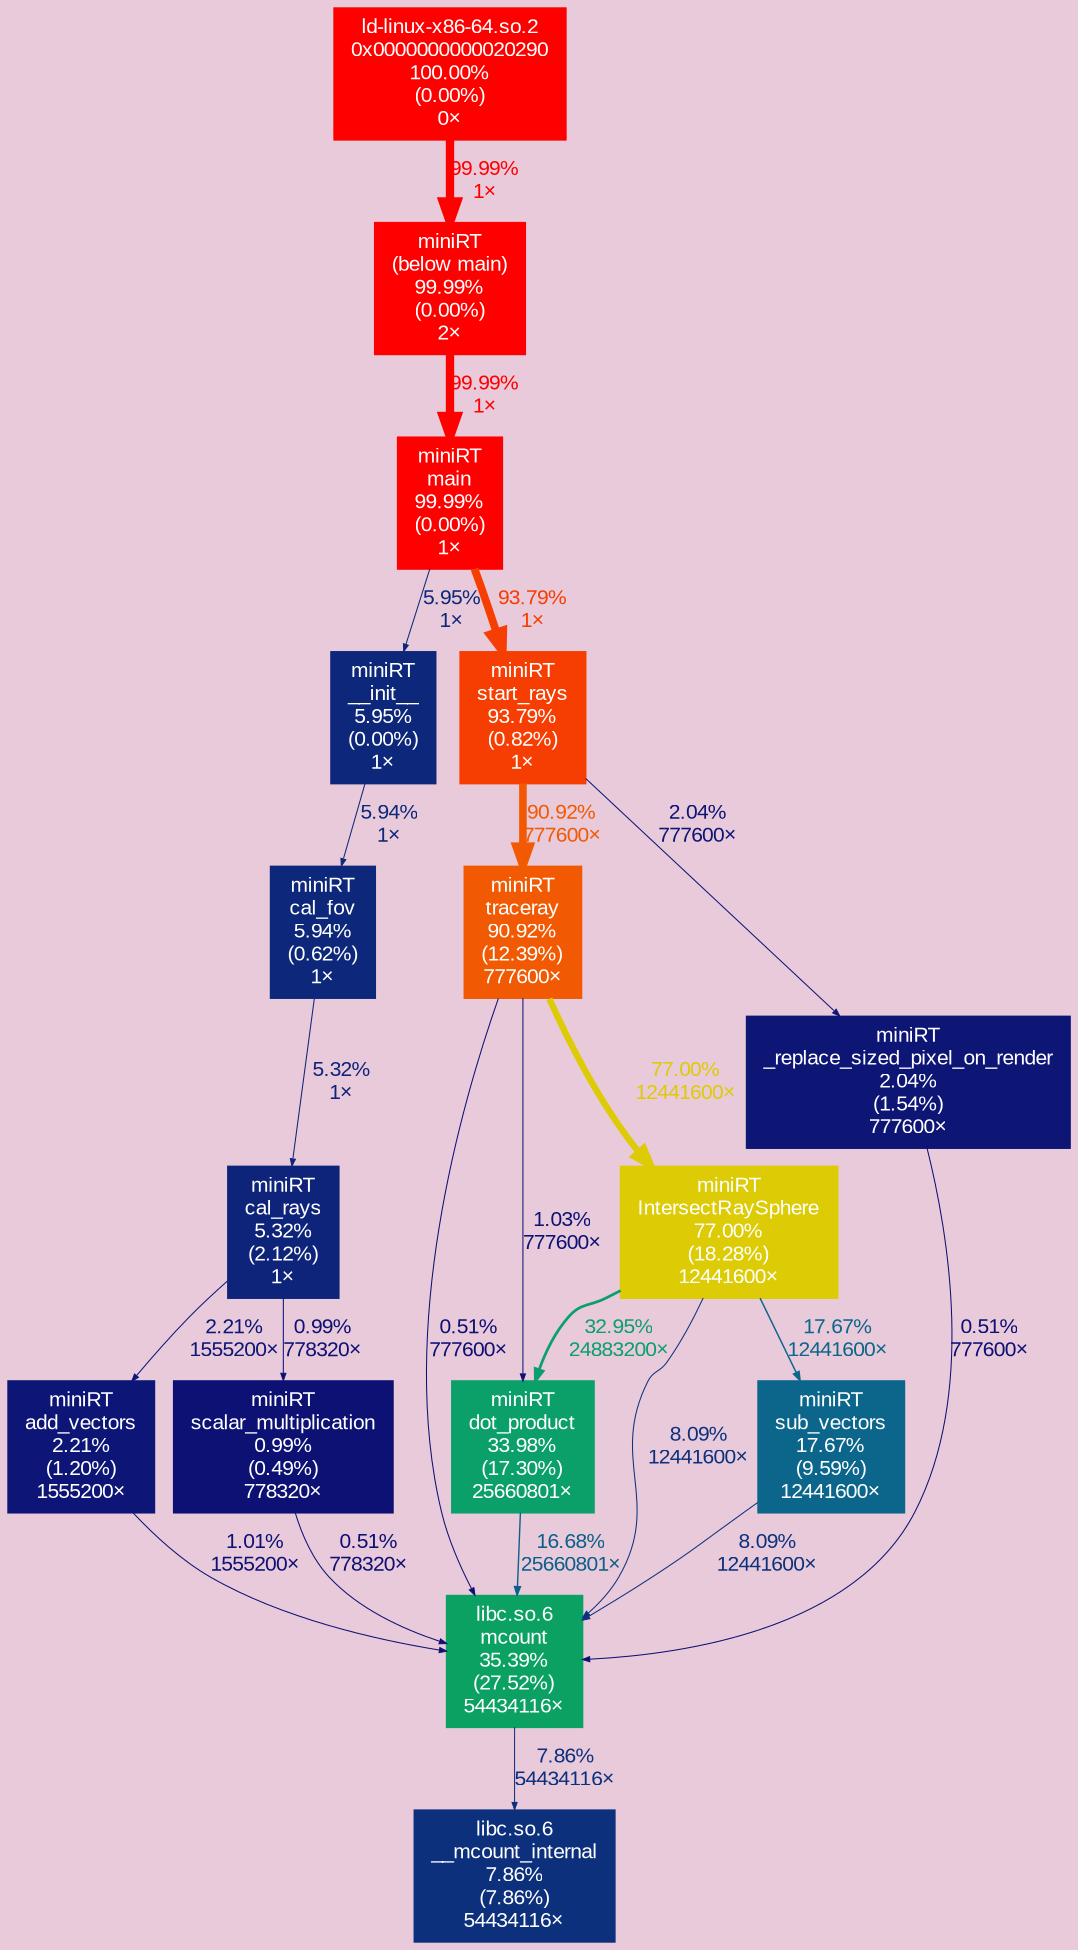 digraph {
	tooltip=" "
	bgcolor="#E8CADB"
	graph [fontname=Arial, nodesep=0.125, ranksep=0.25];
	node [fontcolor=white, fontname=Arial, height=0, shape=box, style=filled, width=0];
	edge [fontname=Arial];
	"(below main)" [color="#ff0000", fontcolor="#ffffff", fontsize="10.00", label="miniRT\n(below main)\n99.99%\n(0.00%)\n2×"];
	"(below main)" -> main [arrowsize="1.00", color="#ff0000", fontcolor="#ff0000", fontsize="10.00", label="99.99%\n1×", labeldistance="4.00", penwidth="4.00"];
	"0x0000000000020290" [color="#ff0000", fontcolor="#ffffff", fontsize="10.00", label="ld-linux-x86-64.so.2\n0x0000000000020290\n100.00%\n(0.00%)\n0×"];
	"0x0000000000020290" -> "(below main)" [arrowsize="1.00", color="#ff0000", fontcolor="#ff0000", fontsize="10.00", label="99.99%\n1×", labeldistance="4.00", penwidth="4.00"];
	IntersectRaySphere [color="#dccb05", fontcolor="#ffffff", fontsize="10.00", label="miniRT\nIntersectRaySphere\n77.00%\n(18.28%)\n12441600×"];
	IntersectRaySphere -> "dot_product" [arrowsize="0.57", color="#0b9e6f", fontcolor="#0b9e6f", fontsize="10.00", label="32.95%\n24883200×", labeldistance="1.32", penwidth="1.32"];
	IntersectRaySphere -> mcount [arrowsize="0.35", color="#0d317d", fontcolor="#0d317d", fontsize="10.00", label="8.09%\n12441600×", labeldistance="0.50", penwidth="0.50"];
	IntersectRaySphere -> "sub_vectors" [arrowsize="0.42", color="#0c658a", fontcolor="#0c658a", fontsize="10.00", label="17.67%\n12441600×", labeldistance="0.71", penwidth="0.71"];
	"__init__" [color="#0d277a", fontcolor="#ffffff", fontsize="10.00", label="miniRT\n__init__\n5.95%\n(0.00%)\n1×"];
	"__init__" -> "cal_fov" [arrowsize="0.35", color="#0d277a", fontcolor="#0d277a", fontsize="10.00", label="5.94%\n1×", labeldistance="0.50", penwidth="0.50"];
	"__mcount_internal" [color="#0d307d", fontcolor="#ffffff", fontsize="10.00", label="libc.so.6\n__mcount_internal\n7.86%\n(7.86%)\n54434116×"];
	"_replace_sized_pixel_on_render" [color="#0d1575", fontcolor="#ffffff", fontsize="10.00", label="miniRT\n_replace_sized_pixel_on_render\n2.04%\n(1.54%)\n777600×"];
	"_replace_sized_pixel_on_render" -> mcount [arrowsize="0.35", color="#0d0f73", fontcolor="#0d0f73", fontsize="10.00", label="0.51%\n777600×", labeldistance="0.50", penwidth="0.50"];
	"add_vectors" [color="#0d1676", fontcolor="#ffffff", fontsize="10.00", label="miniRT\nadd_vectors\n2.21%\n(1.20%)\n1555200×"];
	"add_vectors" -> mcount [arrowsize="0.35", color="#0d1174", fontcolor="#0d1174", fontsize="10.00", label="1.01%\n1555200×", labeldistance="0.50", penwidth="0.50"];
	"cal_fov" [color="#0d277a", fontcolor="#ffffff", fontsize="10.00", label="miniRT\ncal_fov\n5.94%\n(0.62%)\n1×"];
	"cal_fov" -> "cal_rays" [arrowsize="0.35", color="#0d247a", fontcolor="#0d247a", fontsize="10.00", label="5.32%\n1×", labeldistance="0.50", penwidth="0.50"];
	"cal_rays" [color="#0d247a", fontcolor="#ffffff", fontsize="10.00", label="miniRT\ncal_rays\n5.32%\n(2.12%)\n1×"];
	"cal_rays" -> "add_vectors" [arrowsize="0.35", color="#0d1676", fontcolor="#0d1676", fontsize="10.00", label="2.21%\n1555200×", labeldistance="0.50", penwidth="0.50"];
	"cal_rays" -> "scalar_multiplication" [arrowsize="0.35", color="#0d1174", fontcolor="#0d1174", fontsize="10.00", label="0.99%\n778320×", labeldistance="0.50", penwidth="0.50"];
	"dot_product" [color="#0ba06a", fontcolor="#ffffff", fontsize="10.00", label="miniRT\ndot_product\n33.98%\n(17.30%)\n25660801×"];
	"dot_product" -> mcount [arrowsize="0.41", color="#0c5f88", fontcolor="#0c5f88", fontsize="10.00", label="16.68%\n25660801×", labeldistance="0.67", penwidth="0.67"];
	main [color="#ff0000", fontcolor="#ffffff", fontsize="10.00", label="miniRT\nmain\n99.99%\n(0.00%)\n1×"];
	main -> "__init__" [arrowsize="0.35", color="#0d277a", fontcolor="#0d277a", fontsize="10.00", label="5.95%\n1×", labeldistance="0.50", penwidth="0.50"];
	main -> "start_rays" [arrowsize="0.97", color="#f63e02", fontcolor="#f63e02", fontsize="10.00", label="93.79%\n1×", labeldistance="3.75", penwidth="3.75"];
	mcount [color="#0ba163", fontcolor="#ffffff", fontsize="10.00", label="libc.so.6\nmcount\n35.39%\n(27.52%)\n54434116×"];
	mcount -> "__mcount_internal" [arrowsize="0.35", color="#0d307d", fontcolor="#0d307d", fontsize="10.00", label="7.86%\n54434116×", labeldistance="0.50", penwidth="0.50"];
	"scalar_multiplication" [color="#0d1174", fontcolor="#ffffff", fontsize="10.00", label="miniRT\nscalar_multiplication\n0.99%\n(0.49%)\n778320×"];
	"scalar_multiplication" -> mcount [arrowsize="0.35", color="#0d0f73", fontcolor="#0d0f73", fontsize="10.00", label="0.51%\n778320×", labeldistance="0.50", penwidth="0.50"];
	"start_rays" [color="#f63e02", fontcolor="#ffffff", fontsize="10.00", label="miniRT\nstart_rays\n93.79%\n(0.82%)\n1×"];
	"start_rays" -> "_replace_sized_pixel_on_render" [arrowsize="0.35", color="#0d1575", fontcolor="#0d1575", fontsize="10.00", label="2.04%\n777600×", labeldistance="0.50", penwidth="0.50"];
	"start_rays" -> traceray [arrowsize="0.95", color="#f15902", fontcolor="#f15902", fontsize="10.00", label="90.92%\n777600×", labeldistance="3.64", penwidth="3.64"];
	"sub_vectors" [color="#0c658a", fontcolor="#ffffff", fontsize="10.00", label="miniRT\nsub_vectors\n17.67%\n(9.59%)\n12441600×"];
	"sub_vectors" -> mcount [arrowsize="0.35", color="#0d317d", fontcolor="#0d317d", fontsize="10.00", label="8.09%\n12441600×", labeldistance="0.50", penwidth="0.50"];
	traceray [color="#f15902", fontcolor="#ffffff", fontsize="10.00", label="miniRT\ntraceray\n90.92%\n(12.39%)\n777600×"];
	traceray -> IntersectRaySphere [arrowsize="0.88", color="#dccb05", fontcolor="#dccb05", fontsize="10.00", label="77.00%\n12441600×", labeldistance="3.08", penwidth="3.08"];
	traceray -> "dot_product" [arrowsize="0.35", color="#0d1174", fontcolor="#0d1174", fontsize="10.00", label="1.03%\n777600×", labeldistance="0.50", penwidth="0.50"];
	traceray -> mcount [arrowsize="0.35", color="#0d0f73", fontcolor="#0d0f73", fontsize="10.00", label="0.51%\n777600×", labeldistance="0.50", penwidth="0.50"];
}
